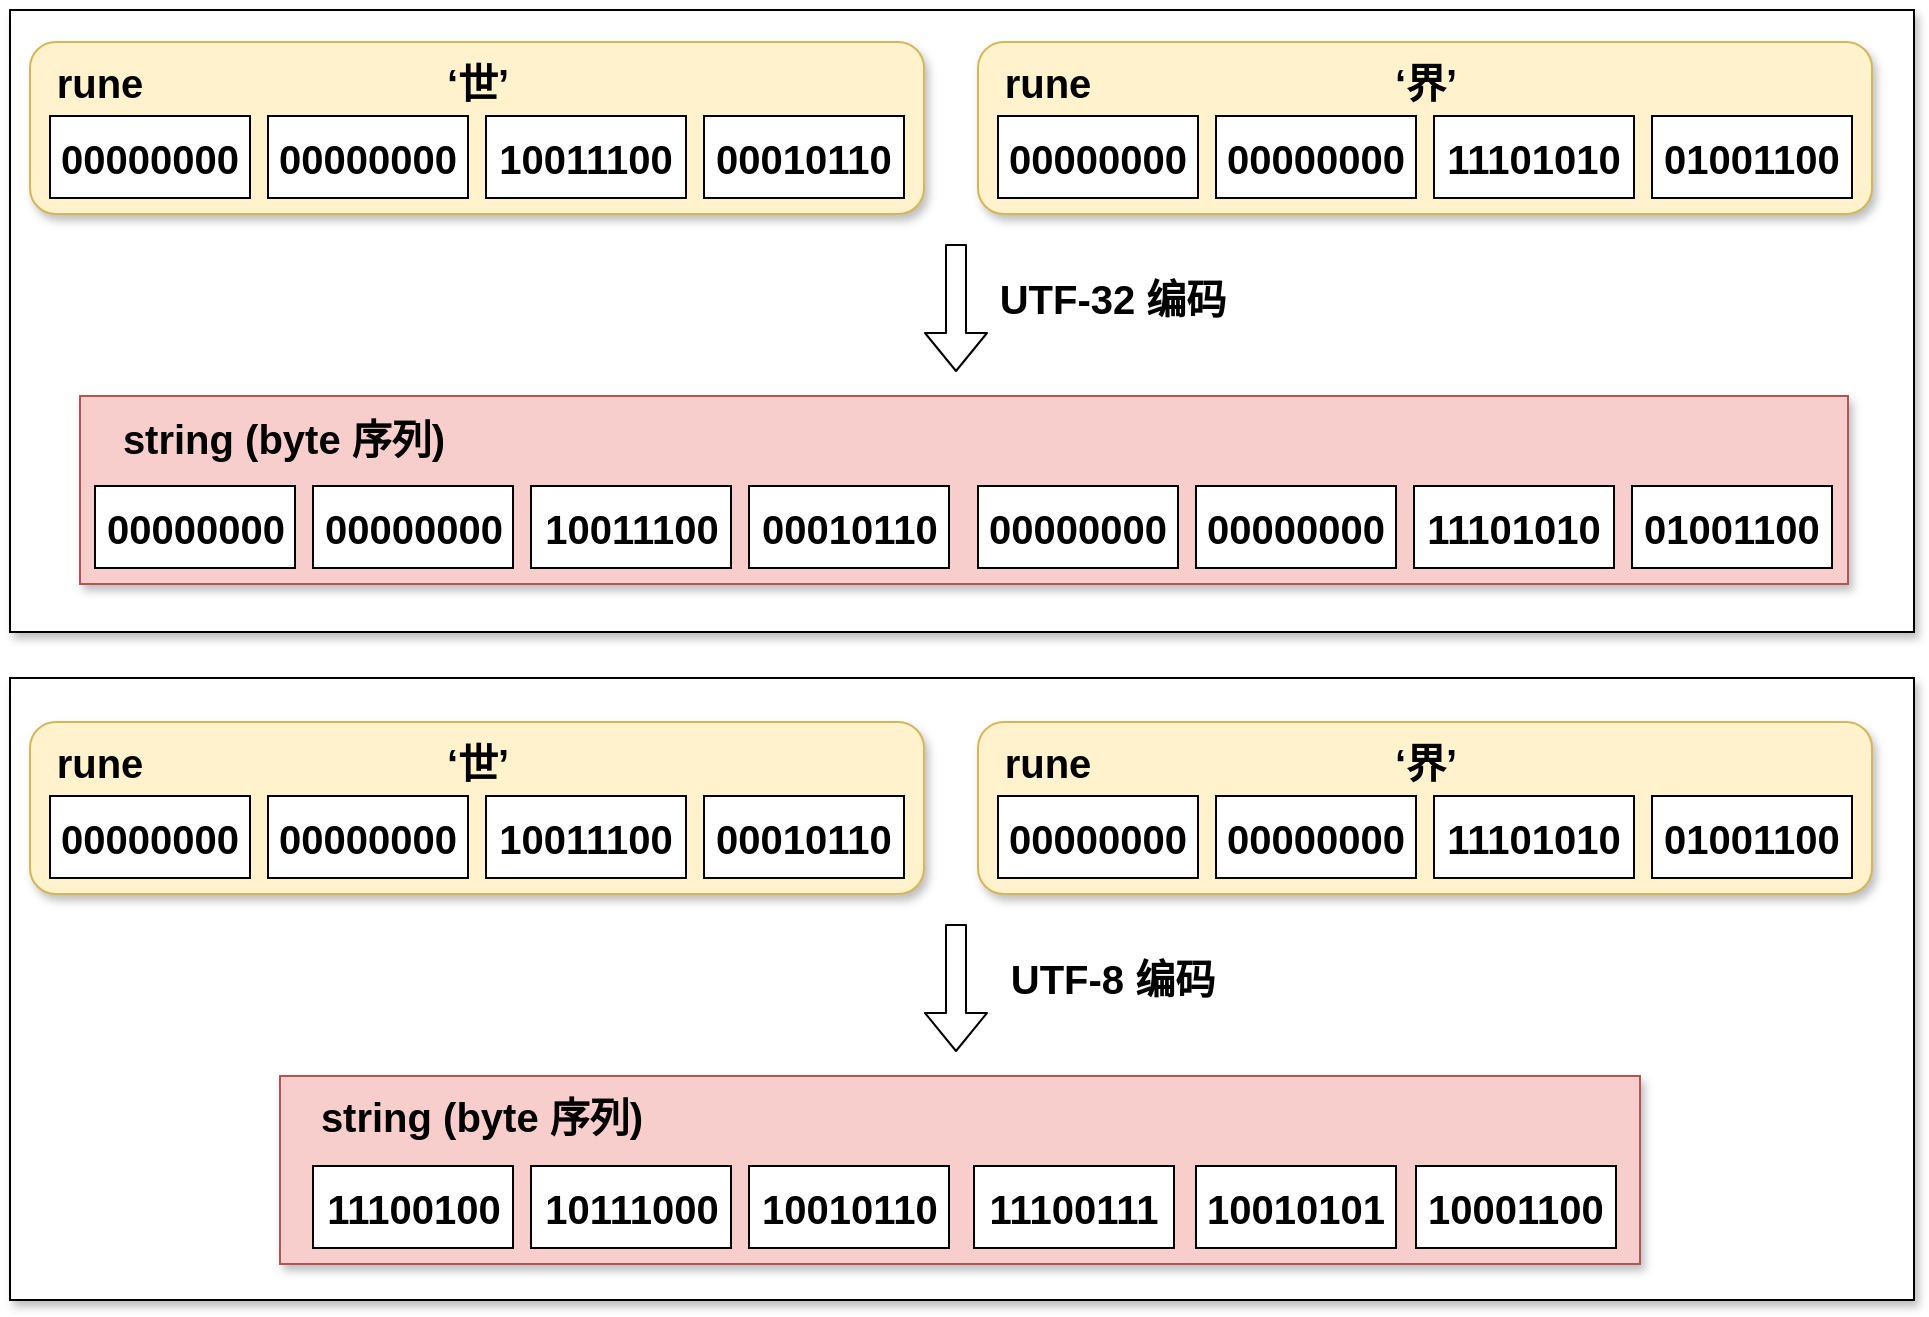 <mxfile version="14.4.3" type="device"><diagram id="XPs2QMI_AcKKWO1SxY52" name="第 1 页"><mxGraphModel dx="3165" dy="2083" grid="0" gridSize="10" guides="1" tooltips="1" connect="1" arrows="1" fold="1" page="0" pageScale="1" pageWidth="827" pageHeight="1169" math="0" shadow="0"><root><mxCell id="0"/><mxCell id="1" parent="0"/><mxCell id="3wQov0CRLVbMkeIqrfmA-56" value="" style="rounded=0;whiteSpace=wrap;html=1;shadow=1;" parent="1" vertex="1"><mxGeometry x="-60" y="613" width="952" height="311" as="geometry"/></mxCell><mxCell id="3wQov0CRLVbMkeIqrfmA-55" value="" style="rounded=0;whiteSpace=wrap;html=1;shadow=1;" parent="1" vertex="1"><mxGeometry x="-60" y="279" width="952" height="311" as="geometry"/></mxCell><mxCell id="3wQov0CRLVbMkeIqrfmA-1" value="" style="rounded=1;whiteSpace=wrap;html=1;shadow=1;fillColor=#fff2cc;strokeColor=#d6b656;" parent="1" vertex="1"><mxGeometry x="-50" y="295" width="447" height="86" as="geometry"/></mxCell><mxCell id="3wQov0CRLVbMkeIqrfmA-2" value="&lt;b&gt;&lt;font style=&quot;font-size: 20px&quot;&gt;00000000&lt;/font&gt;&lt;/b&gt;" style="rounded=0;whiteSpace=wrap;html=1;" parent="1" vertex="1"><mxGeometry x="-40" y="332" width="100" height="41" as="geometry"/></mxCell><mxCell id="3wQov0CRLVbMkeIqrfmA-3" value="&lt;b&gt;&lt;font style=&quot;font-size: 20px&quot;&gt;00000000&lt;/font&gt;&lt;/b&gt;" style="rounded=0;whiteSpace=wrap;html=1;" parent="1" vertex="1"><mxGeometry x="69" y="332" width="100" height="41" as="geometry"/></mxCell><mxCell id="3wQov0CRLVbMkeIqrfmA-4" value="&lt;b&gt;&lt;font style=&quot;font-size: 20px&quot;&gt;10011100&lt;/font&gt;&lt;/b&gt;" style="rounded=0;whiteSpace=wrap;html=1;" parent="1" vertex="1"><mxGeometry x="178" y="332" width="100" height="41" as="geometry"/></mxCell><mxCell id="3wQov0CRLVbMkeIqrfmA-5" value="&lt;b&gt;&lt;font style=&quot;font-size: 20px&quot;&gt;00010110&lt;/font&gt;&lt;/b&gt;" style="rounded=0;whiteSpace=wrap;html=1;" parent="1" vertex="1"><mxGeometry x="287" y="332" width="100" height="41" as="geometry"/></mxCell><mxCell id="3wQov0CRLVbMkeIqrfmA-6" value="&lt;font style=&quot;font-size: 20px&quot;&gt;&lt;b&gt;rune&lt;/b&gt;&lt;/font&gt;" style="text;html=1;strokeColor=none;fillColor=none;align=center;verticalAlign=middle;whiteSpace=wrap;rounded=0;" parent="1" vertex="1"><mxGeometry x="-35" y="305" width="40" height="20" as="geometry"/></mxCell><mxCell id="3wQov0CRLVbMkeIqrfmA-8" value="&lt;font style=&quot;font-size: 20px&quot;&gt;&lt;b&gt;‘世’&lt;/b&gt;&lt;/font&gt;" style="text;html=1;strokeColor=none;fillColor=none;align=center;verticalAlign=middle;whiteSpace=wrap;rounded=0;" parent="1" vertex="1"><mxGeometry x="153.5" y="305" width="40" height="20" as="geometry"/></mxCell><mxCell id="3wQov0CRLVbMkeIqrfmA-9" value="" style="rounded=1;whiteSpace=wrap;html=1;shadow=1;fillColor=#fff2cc;strokeColor=#d6b656;" parent="1" vertex="1"><mxGeometry x="424" y="295" width="447" height="86" as="geometry"/></mxCell><mxCell id="3wQov0CRLVbMkeIqrfmA-10" value="&lt;b&gt;&lt;font style=&quot;font-size: 20px&quot;&gt;00000000&lt;/font&gt;&lt;/b&gt;" style="rounded=0;whiteSpace=wrap;html=1;" parent="1" vertex="1"><mxGeometry x="434" y="332" width="100" height="41" as="geometry"/></mxCell><mxCell id="3wQov0CRLVbMkeIqrfmA-11" value="&lt;b&gt;&lt;font style=&quot;font-size: 20px&quot;&gt;00000000&lt;/font&gt;&lt;/b&gt;" style="rounded=0;whiteSpace=wrap;html=1;" parent="1" vertex="1"><mxGeometry x="543" y="332" width="100" height="41" as="geometry"/></mxCell><mxCell id="3wQov0CRLVbMkeIqrfmA-12" value="&lt;b&gt;&lt;font style=&quot;font-size: 20px&quot;&gt;11101010&lt;/font&gt;&lt;/b&gt;" style="rounded=0;whiteSpace=wrap;html=1;" parent="1" vertex="1"><mxGeometry x="652" y="332" width="100" height="41" as="geometry"/></mxCell><mxCell id="3wQov0CRLVbMkeIqrfmA-13" value="&lt;b&gt;&lt;font style=&quot;font-size: 20px&quot;&gt;01001100&lt;/font&gt;&lt;/b&gt;" style="rounded=0;whiteSpace=wrap;html=1;" parent="1" vertex="1"><mxGeometry x="761" y="332" width="100" height="41" as="geometry"/></mxCell><mxCell id="3wQov0CRLVbMkeIqrfmA-14" value="&lt;font style=&quot;font-size: 20px&quot;&gt;&lt;b&gt;rune&lt;/b&gt;&lt;/font&gt;" style="text;html=1;strokeColor=none;fillColor=none;align=center;verticalAlign=middle;whiteSpace=wrap;rounded=0;" parent="1" vertex="1"><mxGeometry x="439" y="305" width="40" height="20" as="geometry"/></mxCell><mxCell id="3wQov0CRLVbMkeIqrfmA-15" value="&lt;font style=&quot;font-size: 20px&quot;&gt;&lt;b&gt;‘界’&lt;/b&gt;&lt;/font&gt;" style="text;html=1;strokeColor=none;fillColor=none;align=center;verticalAlign=middle;whiteSpace=wrap;rounded=0;" parent="1" vertex="1"><mxGeometry x="627.5" y="305" width="40" height="20" as="geometry"/></mxCell><mxCell id="3wQov0CRLVbMkeIqrfmA-16" value="" style="rounded=0;whiteSpace=wrap;html=1;shadow=1;fillColor=#f8cecc;strokeColor=#b85450;" parent="1" vertex="1"><mxGeometry x="-25" y="472" width="884" height="94" as="geometry"/></mxCell><mxCell id="3wQov0CRLVbMkeIqrfmA-17" value="&lt;font style=&quot;font-size: 20px&quot;&gt;&lt;b&gt;string (byte 序列)&lt;/b&gt;&lt;/font&gt;" style="text;html=1;strokeColor=none;fillColor=none;align=center;verticalAlign=middle;whiteSpace=wrap;rounded=0;" parent="1" vertex="1"><mxGeometry x="-14" y="483" width="182" height="20" as="geometry"/></mxCell><mxCell id="3wQov0CRLVbMkeIqrfmA-18" value="&lt;b&gt;&lt;font style=&quot;font-size: 20px&quot;&gt;00000000&lt;/font&gt;&lt;/b&gt;" style="rounded=0;whiteSpace=wrap;html=1;" parent="1" vertex="1"><mxGeometry x="-17.5" y="517" width="100" height="41" as="geometry"/></mxCell><mxCell id="3wQov0CRLVbMkeIqrfmA-19" value="&lt;b&gt;&lt;font style=&quot;font-size: 20px&quot;&gt;00000000&lt;/font&gt;&lt;/b&gt;" style="rounded=0;whiteSpace=wrap;html=1;" parent="1" vertex="1"><mxGeometry x="91.5" y="517" width="100" height="41" as="geometry"/></mxCell><mxCell id="3wQov0CRLVbMkeIqrfmA-20" value="&lt;b&gt;&lt;font style=&quot;font-size: 20px&quot;&gt;10011100&lt;/font&gt;&lt;/b&gt;" style="rounded=0;whiteSpace=wrap;html=1;" parent="1" vertex="1"><mxGeometry x="200.5" y="517" width="100" height="41" as="geometry"/></mxCell><mxCell id="3wQov0CRLVbMkeIqrfmA-21" value="&lt;b&gt;&lt;font style=&quot;font-size: 20px&quot;&gt;00010110&lt;/font&gt;&lt;/b&gt;" style="rounded=0;whiteSpace=wrap;html=1;" parent="1" vertex="1"><mxGeometry x="309.5" y="517" width="100" height="41" as="geometry"/></mxCell><mxCell id="3wQov0CRLVbMkeIqrfmA-22" value="&lt;b&gt;&lt;font style=&quot;font-size: 20px&quot;&gt;00000000&lt;/font&gt;&lt;/b&gt;" style="rounded=0;whiteSpace=wrap;html=1;" parent="1" vertex="1"><mxGeometry x="424" y="517" width="100" height="41" as="geometry"/></mxCell><mxCell id="3wQov0CRLVbMkeIqrfmA-23" value="&lt;b&gt;&lt;font style=&quot;font-size: 20px&quot;&gt;00000000&lt;/font&gt;&lt;/b&gt;" style="rounded=0;whiteSpace=wrap;html=1;" parent="1" vertex="1"><mxGeometry x="533" y="517" width="100" height="41" as="geometry"/></mxCell><mxCell id="3wQov0CRLVbMkeIqrfmA-24" value="&lt;b&gt;&lt;font style=&quot;font-size: 20px&quot;&gt;11101010&lt;/font&gt;&lt;/b&gt;" style="rounded=0;whiteSpace=wrap;html=1;" parent="1" vertex="1"><mxGeometry x="642" y="517" width="100" height="41" as="geometry"/></mxCell><mxCell id="3wQov0CRLVbMkeIqrfmA-25" value="&lt;b&gt;&lt;font style=&quot;font-size: 20px&quot;&gt;01001100&lt;/font&gt;&lt;/b&gt;" style="rounded=0;whiteSpace=wrap;html=1;" parent="1" vertex="1"><mxGeometry x="751" y="517" width="100" height="41" as="geometry"/></mxCell><mxCell id="3wQov0CRLVbMkeIqrfmA-26" value="" style="shape=flexArrow;endArrow=classic;html=1;" parent="1" edge="1"><mxGeometry width="50" height="50" relative="1" as="geometry"><mxPoint x="413" y="396" as="sourcePoint"/><mxPoint x="413" y="460" as="targetPoint"/></mxGeometry></mxCell><mxCell id="3wQov0CRLVbMkeIqrfmA-28" value="&lt;font style=&quot;font-size: 20px&quot;&gt;&lt;b&gt;UTF-32 编码&lt;/b&gt;&lt;/font&gt;" style="text;html=1;strokeColor=none;fillColor=none;align=center;verticalAlign=middle;whiteSpace=wrap;rounded=0;" parent="1" vertex="1"><mxGeometry x="424" y="413" width="135" height="20" as="geometry"/></mxCell><mxCell id="3wQov0CRLVbMkeIqrfmA-29" value="" style="rounded=1;whiteSpace=wrap;html=1;shadow=1;fillColor=#fff2cc;strokeColor=#d6b656;" parent="1" vertex="1"><mxGeometry x="-50" y="635" width="447" height="86" as="geometry"/></mxCell><mxCell id="3wQov0CRLVbMkeIqrfmA-30" value="&lt;b&gt;&lt;font style=&quot;font-size: 20px&quot;&gt;00000000&lt;/font&gt;&lt;/b&gt;" style="rounded=0;whiteSpace=wrap;html=1;" parent="1" vertex="1"><mxGeometry x="-40" y="672" width="100" height="41" as="geometry"/></mxCell><mxCell id="3wQov0CRLVbMkeIqrfmA-31" value="&lt;b&gt;&lt;font style=&quot;font-size: 20px&quot;&gt;00000000&lt;/font&gt;&lt;/b&gt;" style="rounded=0;whiteSpace=wrap;html=1;" parent="1" vertex="1"><mxGeometry x="69" y="672" width="100" height="41" as="geometry"/></mxCell><mxCell id="3wQov0CRLVbMkeIqrfmA-32" value="&lt;b&gt;&lt;font style=&quot;font-size: 20px&quot;&gt;10011100&lt;/font&gt;&lt;/b&gt;" style="rounded=0;whiteSpace=wrap;html=1;" parent="1" vertex="1"><mxGeometry x="178" y="672" width="100" height="41" as="geometry"/></mxCell><mxCell id="3wQov0CRLVbMkeIqrfmA-33" value="&lt;b&gt;&lt;font style=&quot;font-size: 20px&quot;&gt;00010110&lt;/font&gt;&lt;/b&gt;" style="rounded=0;whiteSpace=wrap;html=1;" parent="1" vertex="1"><mxGeometry x="287" y="672" width="100" height="41" as="geometry"/></mxCell><mxCell id="3wQov0CRLVbMkeIqrfmA-34" value="&lt;font style=&quot;font-size: 20px&quot;&gt;&lt;b&gt;rune&lt;/b&gt;&lt;/font&gt;" style="text;html=1;strokeColor=none;fillColor=none;align=center;verticalAlign=middle;whiteSpace=wrap;rounded=0;" parent="1" vertex="1"><mxGeometry x="-35" y="645" width="40" height="20" as="geometry"/></mxCell><mxCell id="3wQov0CRLVbMkeIqrfmA-35" value="&lt;font style=&quot;font-size: 20px&quot;&gt;&lt;b&gt;‘世’&lt;/b&gt;&lt;/font&gt;" style="text;html=1;strokeColor=none;fillColor=none;align=center;verticalAlign=middle;whiteSpace=wrap;rounded=0;" parent="1" vertex="1"><mxGeometry x="153.5" y="645" width="40" height="20" as="geometry"/></mxCell><mxCell id="3wQov0CRLVbMkeIqrfmA-36" value="" style="rounded=1;whiteSpace=wrap;html=1;shadow=1;fillColor=#fff2cc;strokeColor=#d6b656;" parent="1" vertex="1"><mxGeometry x="424" y="635" width="447" height="86" as="geometry"/></mxCell><mxCell id="3wQov0CRLVbMkeIqrfmA-37" value="&lt;b&gt;&lt;font style=&quot;font-size: 20px&quot;&gt;00000000&lt;/font&gt;&lt;/b&gt;" style="rounded=0;whiteSpace=wrap;html=1;" parent="1" vertex="1"><mxGeometry x="434" y="672" width="100" height="41" as="geometry"/></mxCell><mxCell id="3wQov0CRLVbMkeIqrfmA-38" value="&lt;b&gt;&lt;font style=&quot;font-size: 20px&quot;&gt;00000000&lt;/font&gt;&lt;/b&gt;" style="rounded=0;whiteSpace=wrap;html=1;" parent="1" vertex="1"><mxGeometry x="543" y="672" width="100" height="41" as="geometry"/></mxCell><mxCell id="3wQov0CRLVbMkeIqrfmA-39" value="&lt;b&gt;&lt;font style=&quot;font-size: 20px&quot;&gt;11101010&lt;/font&gt;&lt;/b&gt;" style="rounded=0;whiteSpace=wrap;html=1;" parent="1" vertex="1"><mxGeometry x="652" y="672" width="100" height="41" as="geometry"/></mxCell><mxCell id="3wQov0CRLVbMkeIqrfmA-40" value="&lt;b&gt;&lt;font style=&quot;font-size: 20px&quot;&gt;01001100&lt;/font&gt;&lt;/b&gt;" style="rounded=0;whiteSpace=wrap;html=1;" parent="1" vertex="1"><mxGeometry x="761" y="672" width="100" height="41" as="geometry"/></mxCell><mxCell id="3wQov0CRLVbMkeIqrfmA-41" value="&lt;font style=&quot;font-size: 20px&quot;&gt;&lt;b&gt;rune&lt;/b&gt;&lt;/font&gt;" style="text;html=1;strokeColor=none;fillColor=none;align=center;verticalAlign=middle;whiteSpace=wrap;rounded=0;" parent="1" vertex="1"><mxGeometry x="439" y="645" width="40" height="20" as="geometry"/></mxCell><mxCell id="3wQov0CRLVbMkeIqrfmA-42" value="&lt;font style=&quot;font-size: 20px&quot;&gt;&lt;b&gt;‘界’&lt;/b&gt;&lt;/font&gt;" style="text;html=1;strokeColor=none;fillColor=none;align=center;verticalAlign=middle;whiteSpace=wrap;rounded=0;" parent="1" vertex="1"><mxGeometry x="627.5" y="645" width="40" height="20" as="geometry"/></mxCell><mxCell id="3wQov0CRLVbMkeIqrfmA-43" value="" style="rounded=0;whiteSpace=wrap;html=1;shadow=1;fillColor=#f8cecc;strokeColor=#b85450;" parent="1" vertex="1"><mxGeometry x="75" y="812" width="680" height="94" as="geometry"/></mxCell><mxCell id="3wQov0CRLVbMkeIqrfmA-44" value="&lt;font style=&quot;font-size: 20px&quot;&gt;&lt;b&gt;string (byte 序列)&lt;/b&gt;&lt;/font&gt;" style="text;html=1;strokeColor=none;fillColor=none;align=center;verticalAlign=middle;whiteSpace=wrap;rounded=0;" parent="1" vertex="1"><mxGeometry x="85" y="822" width="182" height="20" as="geometry"/></mxCell><mxCell id="3wQov0CRLVbMkeIqrfmA-46" value="&lt;b&gt;&lt;font style=&quot;font-size: 20px&quot;&gt;11100100&lt;/font&gt;&lt;/b&gt;" style="rounded=0;whiteSpace=wrap;html=1;" parent="1" vertex="1"><mxGeometry x="91.5" y="857" width="100" height="41" as="geometry"/></mxCell><mxCell id="3wQov0CRLVbMkeIqrfmA-47" value="&lt;b&gt;&lt;font style=&quot;font-size: 20px&quot;&gt;10111000&lt;/font&gt;&lt;/b&gt;" style="rounded=0;whiteSpace=wrap;html=1;" parent="1" vertex="1"><mxGeometry x="200.5" y="857" width="100" height="41" as="geometry"/></mxCell><mxCell id="3wQov0CRLVbMkeIqrfmA-48" value="&lt;b&gt;&lt;font style=&quot;font-size: 20px&quot;&gt;10010110&lt;/font&gt;&lt;/b&gt;" style="rounded=0;whiteSpace=wrap;html=1;" parent="1" vertex="1"><mxGeometry x="309.5" y="857" width="100" height="41" as="geometry"/></mxCell><mxCell id="3wQov0CRLVbMkeIqrfmA-50" value="&lt;b&gt;&lt;font style=&quot;font-size: 20px&quot;&gt;11100111&lt;/font&gt;&lt;/b&gt;" style="rounded=0;whiteSpace=wrap;html=1;" parent="1" vertex="1"><mxGeometry x="422" y="857" width="100" height="41" as="geometry"/></mxCell><mxCell id="3wQov0CRLVbMkeIqrfmA-51" value="&lt;b&gt;&lt;font style=&quot;font-size: 20px&quot;&gt;10010101&lt;/font&gt;&lt;/b&gt;" style="rounded=0;whiteSpace=wrap;html=1;" parent="1" vertex="1"><mxGeometry x="533" y="857" width="100" height="41" as="geometry"/></mxCell><mxCell id="3wQov0CRLVbMkeIqrfmA-52" value="&lt;b&gt;&lt;font style=&quot;font-size: 20px&quot;&gt;10001100&lt;/font&gt;&lt;/b&gt;" style="rounded=0;whiteSpace=wrap;html=1;" parent="1" vertex="1"><mxGeometry x="643" y="857" width="100" height="41" as="geometry"/></mxCell><mxCell id="3wQov0CRLVbMkeIqrfmA-53" value="" style="shape=flexArrow;endArrow=classic;html=1;" parent="1" edge="1"><mxGeometry width="50" height="50" relative="1" as="geometry"><mxPoint x="413" y="736" as="sourcePoint"/><mxPoint x="413" y="800" as="targetPoint"/></mxGeometry></mxCell><mxCell id="3wQov0CRLVbMkeIqrfmA-54" value="&lt;font style=&quot;font-size: 20px&quot;&gt;&lt;b&gt;UTF-8 编码&lt;/b&gt;&lt;/font&gt;" style="text;html=1;strokeColor=none;fillColor=none;align=center;verticalAlign=middle;whiteSpace=wrap;rounded=0;" parent="1" vertex="1"><mxGeometry x="424" y="753" width="135" height="20" as="geometry"/></mxCell></root></mxGraphModel></diagram></mxfile>